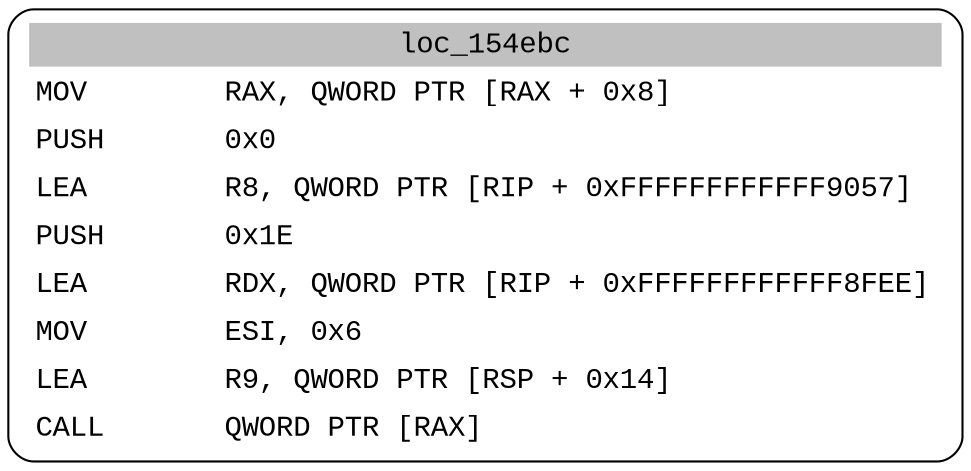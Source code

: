 digraph asm_graph {
1941 [
shape="Mrecord" fontname="Courier New"label =<<table border="0" cellborder="0" cellpadding="3"><tr><td align="center" colspan="2" bgcolor="grey">loc_154ebc</td></tr><tr><td align="left">MOV        RAX, QWORD PTR [RAX + 0x8]</td></tr><tr><td align="left">PUSH       0x0</td></tr><tr><td align="left">LEA        R8, QWORD PTR [RIP + 0xFFFFFFFFFFFF9057]</td></tr><tr><td align="left">PUSH       0x1E</td></tr><tr><td align="left">LEA        RDX, QWORD PTR [RIP + 0xFFFFFFFFFFFF8FEE]</td></tr><tr><td align="left">MOV        ESI, 0x6</td></tr><tr><td align="left">LEA        R9, QWORD PTR [RSP + 0x14]</td></tr><tr><td align="left">CALL       QWORD PTR [RAX]</td></tr></table>> ];
}